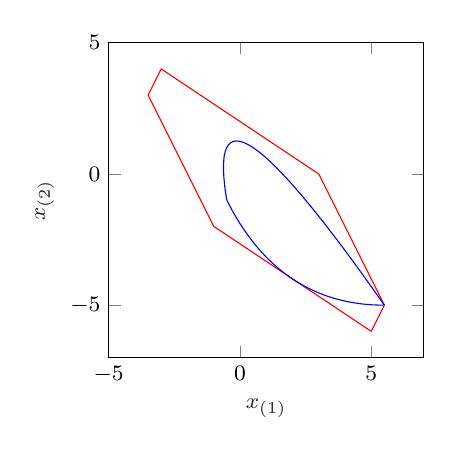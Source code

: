 % This file was created by matlab2tikz.
%
\begin{tikzpicture}
\footnotesize

\begin{axis}[%
width=4cm,
height=4cm,
at={(0in,0in)},
scale only axis,
xmin=-5,
xmax=7,
xlabel style={font=\color{white!15!black}},
xlabel={$x_{(1)}$},
ymin=-7,
ymax=5,
ylabel style={font=\color{white!15!black}},
ylabel={$x_{(2)}$},
axis background/.style={fill=white}
]
\addplot [color=red, forget plot]
  table[row sep=crcr]{%
5	-6\\
5.5	-5\\
3	0\\
-3	4\\
-3.5	3\\
-1	-2\\
5	-6\\
};
\addplot [color=blue, forget plot]
  table[row sep=crcr]{%
5.5	-5.001\\
5.254	-4.999\\
5.252	-4.997\\
5.01	-4.987\\
5.007	-4.985\\
4.77	-4.968\\
4.767	-4.966\\
4.534	-4.94\\
4.531	-4.939\\
4.301	-4.905\\
4.298	-4.903\\
4.073	-4.862\\
4.07	-4.86\\
3.848	-4.811\\
3.845	-4.81\\
3.627	-4.753\\
3.624	-4.751\\
3.411	-4.686\\
3.408	-4.685\\
3.198	-4.612\\
3.195	-4.61\\
2.989	-4.53\\
2.986	-4.528\\
2.784	-4.44\\
2.781	-4.439\\
2.583	-4.343\\
2.58	-4.341\\
2.385	-4.237\\
2.382	-4.235\\
2.192	-4.124\\
2.189	-4.122\\
2.002	-4.003\\
1.997	-3.999\\
1.814	-3.872\\
1.811	-3.87\\
1.632	-3.735\\
1.629	-3.733\\
1.455	-3.591\\
1.452	-3.589\\
1.281	-3.438\\
1.278	-3.437\\
1.111	-3.278\\
1.108	-3.276\\
0.945	-3.11\\
0.942	-3.108\\
0.783	-2.935\\
0.78	-2.933\\
0.625	-2.751\\
0.622	-2.749\\
0.47	-2.56\\
0.467	-2.558\\
0.32	-2.36\\
0.317	-2.358\\
0.173	-2.153\\
0.17	-2.151\\
0.031	-1.938\\
0.028	-1.937\\
-0.108	-1.716\\
-0.111	-1.714\\
-0.243	-1.485\\
-0.246	-1.483\\
-0.373	-1.247\\
-0.377	-1.245\\
-0.5	-1.001\\
-0.501	-1\\
-0.533	-0.815\\
-0.533	-0.814\\
-0.53	-0.815\\
-0.559	-0.639\\
-0.558	-0.638\\
-0.556	-0.639\\
-0.58	-0.471\\
-0.58	-0.47\\
-0.577	-0.471\\
-0.598	-0.31\\
-0.597	-0.31\\
-0.595	-0.311\\
-0.611	-0.158\\
-0.611	-0.157\\
-0.609	-0.159\\
-0.621	-0.014\\
-0.621	-0.013\\
-0.618	-0.014\\
-0.627	0.123\\
-0.626	0.124\\
-0.624	0.122\\
-0.629	0.252\\
-0.628	0.253\\
-0.626	0.251\\
-0.627	0.373\\
-0.626	0.374\\
-0.624	0.372\\
-0.621	0.486\\
-0.621	0.487\\
-0.619	0.486\\
-0.619	0.488\\
-0.599	0.693\\
-0.596	0.691\\
-0.56	0.865\\
-0.557	0.863\\
-0.505	1.006\\
-0.502	1.004\\
-0.435	1.115\\
-0.432	1.113\\
-0.349	1.193\\
-0.346	1.191\\
-0.247	1.24\\
-0.244	1.238\\
-0.13	1.256\\
-0.127	1.254\\
0.003	1.24\\
0.006	1.238\\
0.007	1.235\\
0.077	1.218\\
0.08	1.216\\
0.153	1.19\\
0.156	1.188\\
0.233	1.155\\
0.236	1.153\\
0.317	1.112\\
0.32	1.11\\
0.405	1.062\\
0.408	1.06\\
0.497	1.003\\
0.502	0.999\\
0.595	0.935\\
0.598	0.933\\
0.695	0.86\\
0.698	0.858\\
0.798	0.778\\
0.801	0.776\\
0.906	0.689\\
0.909	0.686\\
1.017	0.591\\
1.02	0.589\\
1.132	0.485\\
1.135	0.483\\
1.252	0.372\\
1.254	0.37\\
1.375	0.251\\
1.377	0.249\\
1.502	0.122\\
1.504	0.12\\
1.632	-0.015\\
1.635	-0.017\\
1.767	-0.159\\
1.77	-0.161\\
1.906	-0.311\\
1.909	-0.314\\
2.048	-0.472\\
2.051	-0.474\\
2.195	-0.64\\
2.198	-0.642\\
2.345	-0.815\\
2.348	-0.817\\
2.499	-0.999\\
2.502	-1.001\\
2.658	-1.19\\
2.661	-1.192\\
2.82	-1.39\\
2.823	-1.392\\
2.986	-1.597\\
2.989	-1.599\\
3.156	-1.812\\
3.159	-1.813\\
3.33	-2.034\\
3.333	-2.036\\
3.507	-2.265\\
3.51	-2.267\\
3.689	-2.503\\
3.692	-2.505\\
3.874	-2.749\\
3.877	-2.751\\
4.064	-3.003\\
4.067	-3.005\\
4.257	-3.265\\
4.26	-3.267\\
4.455	-3.534\\
4.457	-3.536\\
4.656	-3.812\\
4.659	-3.813\\
4.861	-4.097\\
4.864	-4.099\\
5.07	-4.39\\
5.073	-4.392\\
5.283	-4.69\\
5.286	-4.692\\
5.5	-4.999\\
5.5	-5\\
5.5	-5.001\\
};
\end{axis}
\end{tikzpicture}%
